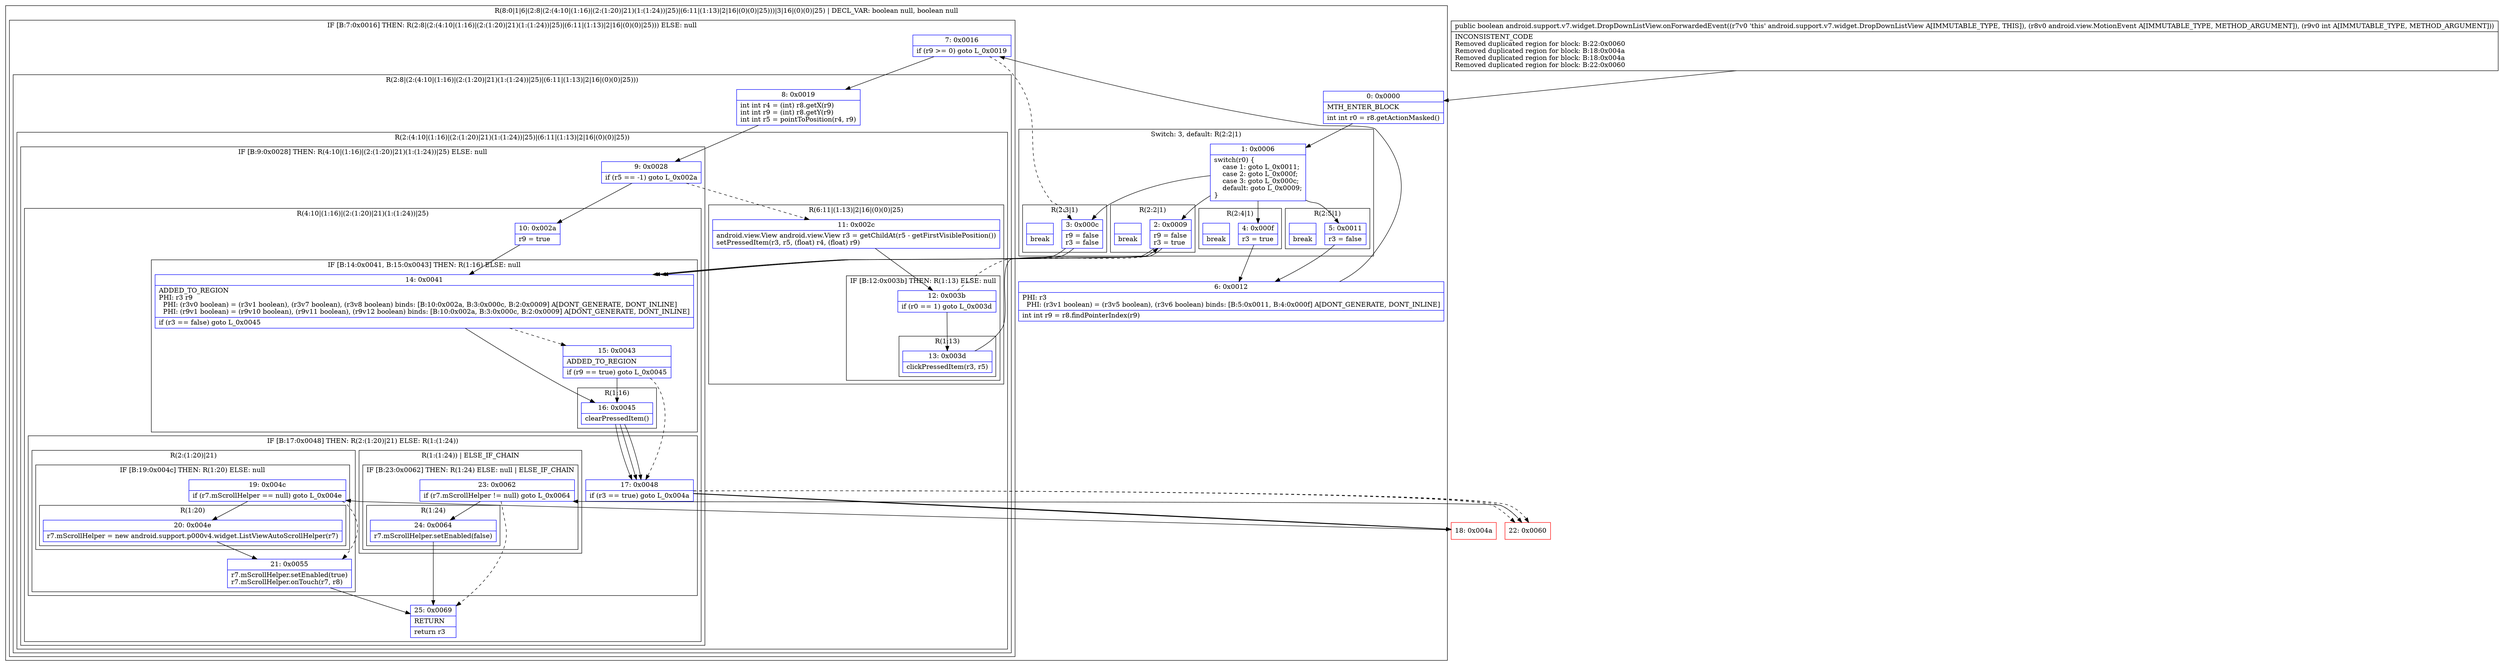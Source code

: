 digraph "CFG forandroid.support.v7.widget.DropDownListView.onForwardedEvent(Landroid\/view\/MotionEvent;I)Z" {
subgraph cluster_Region_1147516855 {
label = "R(8:0|1|6|(2:8|(2:(4:10|(1:16)|(2:(1:20)|21)(1:(1:24))|25)|(6:11|(1:13)|2|16|(0)(0)|25)))|3|16|(0)(0)|25) | DECL_VAR: boolean null, boolean null\l";
node [shape=record,color=blue];
Node_0 [shape=record,label="{0\:\ 0x0000|MTH_ENTER_BLOCK\l|int int r0 = r8.getActionMasked()\l}"];
subgraph cluster_SwitchRegion_748620530 {
label = "Switch: 3, default: R(2:2|1)";
node [shape=record,color=blue];
Node_1 [shape=record,label="{1\:\ 0x0006|switch(r0) \{\l    case 1: goto L_0x0011;\l    case 2: goto L_0x000f;\l    case 3: goto L_0x000c;\l    default: goto L_0x0009;\l\}\l}"];
subgraph cluster_Region_1002387032 {
label = "R(2:5|1)";
node [shape=record,color=blue];
Node_5 [shape=record,label="{5\:\ 0x0011|r3 = false\l}"];
Node_InsnContainer_573381697 [shape=record,label="{|break\l}"];
}
subgraph cluster_Region_1214995205 {
label = "R(2:4|1)";
node [shape=record,color=blue];
Node_4 [shape=record,label="{4\:\ 0x000f|r3 = true\l}"];
Node_InsnContainer_1248282934 [shape=record,label="{|break\l}"];
}
subgraph cluster_Region_336389495 {
label = "R(2:3|1)";
node [shape=record,color=blue];
Node_3 [shape=record,label="{3\:\ 0x000c|r9 = false\lr3 = false\l}"];
Node_InsnContainer_675145821 [shape=record,label="{|break\l}"];
}
subgraph cluster_Region_1083221406 {
label = "R(2:2|1)";
node [shape=record,color=blue];
Node_2 [shape=record,label="{2\:\ 0x0009|r9 = false\lr3 = true\l}"];
Node_InsnContainer_1973342578 [shape=record,label="{|break\l}"];
}
}
Node_6 [shape=record,label="{6\:\ 0x0012|PHI: r3 \l  PHI: (r3v1 boolean) = (r3v5 boolean), (r3v6 boolean) binds: [B:5:0x0011, B:4:0x000f] A[DONT_GENERATE, DONT_INLINE]\l|int int r9 = r8.findPointerIndex(r9)\l}"];
subgraph cluster_IfRegion_227720131 {
label = "IF [B:7:0x0016] THEN: R(2:8|(2:(4:10|(1:16)|(2:(1:20)|21)(1:(1:24))|25)|(6:11|(1:13)|2|16|(0)(0)|25))) ELSE: null";
node [shape=record,color=blue];
Node_7 [shape=record,label="{7\:\ 0x0016|if (r9 \>= 0) goto L_0x0019\l}"];
subgraph cluster_Region_1315539659 {
label = "R(2:8|(2:(4:10|(1:16)|(2:(1:20)|21)(1:(1:24))|25)|(6:11|(1:13)|2|16|(0)(0)|25)))";
node [shape=record,color=blue];
Node_8 [shape=record,label="{8\:\ 0x0019|int int r4 = (int) r8.getX(r9)\lint int r9 = (int) r8.getY(r9)\lint int r5 = pointToPosition(r4, r9)\l}"];
subgraph cluster_Region_1067123860 {
label = "R(2:(4:10|(1:16)|(2:(1:20)|21)(1:(1:24))|25)|(6:11|(1:13)|2|16|(0)(0)|25))";
node [shape=record,color=blue];
subgraph cluster_IfRegion_203843752 {
label = "IF [B:9:0x0028] THEN: R(4:10|(1:16)|(2:(1:20)|21)(1:(1:24))|25) ELSE: null";
node [shape=record,color=blue];
Node_9 [shape=record,label="{9\:\ 0x0028|if (r5 == \-1) goto L_0x002a\l}"];
subgraph cluster_Region_2101165416 {
label = "R(4:10|(1:16)|(2:(1:20)|21)(1:(1:24))|25)";
node [shape=record,color=blue];
Node_10 [shape=record,label="{10\:\ 0x002a|r9 = true\l}"];
subgraph cluster_IfRegion_1329972392 {
label = "IF [B:14:0x0041, B:15:0x0043] THEN: R(1:16) ELSE: null";
node [shape=record,color=blue];
Node_14 [shape=record,label="{14\:\ 0x0041|ADDED_TO_REGION\lPHI: r3 r9 \l  PHI: (r3v0 boolean) = (r3v1 boolean), (r3v7 boolean), (r3v8 boolean) binds: [B:10:0x002a, B:3:0x000c, B:2:0x0009] A[DONT_GENERATE, DONT_INLINE]\l  PHI: (r9v1 boolean) = (r9v10 boolean), (r9v11 boolean), (r9v12 boolean) binds: [B:10:0x002a, B:3:0x000c, B:2:0x0009] A[DONT_GENERATE, DONT_INLINE]\l|if (r3 == false) goto L_0x0045\l}"];
Node_15 [shape=record,label="{15\:\ 0x0043|ADDED_TO_REGION\l|if (r9 == true) goto L_0x0045\l}"];
subgraph cluster_Region_150843933 {
label = "R(1:16)";
node [shape=record,color=blue];
Node_16 [shape=record,label="{16\:\ 0x0045|clearPressedItem()\l}"];
}
}
subgraph cluster_IfRegion_191625009 {
label = "IF [B:17:0x0048] THEN: R(2:(1:20)|21) ELSE: R(1:(1:24))";
node [shape=record,color=blue];
Node_17 [shape=record,label="{17\:\ 0x0048|if (r3 == true) goto L_0x004a\l}"];
subgraph cluster_Region_1823731052 {
label = "R(2:(1:20)|21)";
node [shape=record,color=blue];
subgraph cluster_IfRegion_229770454 {
label = "IF [B:19:0x004c] THEN: R(1:20) ELSE: null";
node [shape=record,color=blue];
Node_19 [shape=record,label="{19\:\ 0x004c|if (r7.mScrollHelper == null) goto L_0x004e\l}"];
subgraph cluster_Region_1757032999 {
label = "R(1:20)";
node [shape=record,color=blue];
Node_20 [shape=record,label="{20\:\ 0x004e|r7.mScrollHelper = new android.support.p000v4.widget.ListViewAutoScrollHelper(r7)\l}"];
}
}
Node_21 [shape=record,label="{21\:\ 0x0055|r7.mScrollHelper.setEnabled(true)\lr7.mScrollHelper.onTouch(r7, r8)\l}"];
}
subgraph cluster_Region_1010602622 {
label = "R(1:(1:24)) | ELSE_IF_CHAIN\l";
node [shape=record,color=blue];
subgraph cluster_IfRegion_1326956568 {
label = "IF [B:23:0x0062] THEN: R(1:24) ELSE: null | ELSE_IF_CHAIN\l";
node [shape=record,color=blue];
Node_23 [shape=record,label="{23\:\ 0x0062|if (r7.mScrollHelper != null) goto L_0x0064\l}"];
subgraph cluster_Region_1377761688 {
label = "R(1:24)";
node [shape=record,color=blue];
Node_24 [shape=record,label="{24\:\ 0x0064|r7.mScrollHelper.setEnabled(false)\l}"];
}
}
}
}
Node_25 [shape=record,label="{25\:\ 0x0069|RETURN\l|return r3\l}"];
}
}
subgraph cluster_Region_805148850 {
label = "R(6:11|(1:13)|2|16|(0)(0)|25)";
node [shape=record,color=blue];
Node_11 [shape=record,label="{11\:\ 0x002c|android.view.View android.view.View r3 = getChildAt(r5 \- getFirstVisiblePosition())\lsetPressedItem(r3, r5, (float) r4, (float) r9)\l}"];
subgraph cluster_IfRegion_486436761 {
label = "IF [B:12:0x003b] THEN: R(1:13) ELSE: null";
node [shape=record,color=blue];
Node_12 [shape=record,label="{12\:\ 0x003b|if (r0 == 1) goto L_0x003d\l}"];
subgraph cluster_Region_512211290 {
label = "R(1:13)";
node [shape=record,color=blue];
Node_13 [shape=record,label="{13\:\ 0x003d|clickPressedItem(r3, r5)\l}"];
}
}
Node_2 [shape=record,label="{2\:\ 0x0009|r9 = false\lr3 = true\l}"];
Node_16 [shape=record,label="{16\:\ 0x0045|clearPressedItem()\l}"];
subgraph cluster_IfRegion_1804391158 {
label = "IF [B:17:0x0048] THEN: R(0) ELSE: R(0)";
node [shape=record,color=blue];
Node_17 [shape=record,label="{17\:\ 0x0048|if (r3 == true) goto L_0x004a\l}"];
subgraph cluster_Region_872088219 {
label = "R(0)";
node [shape=record,color=blue];
}
subgraph cluster_Region_1117590524 {
label = "R(0)";
node [shape=record,color=blue];
}
}
Node_25 [shape=record,label="{25\:\ 0x0069|RETURN\l|return r3\l}"];
}
}
}
}
Node_3 [shape=record,label="{3\:\ 0x000c|r9 = false\lr3 = false\l}"];
Node_16 [shape=record,label="{16\:\ 0x0045|clearPressedItem()\l}"];
subgraph cluster_IfRegion_1743450126 {
label = "IF [B:17:0x0048] THEN: R(0) ELSE: R(0)";
node [shape=record,color=blue];
Node_17 [shape=record,label="{17\:\ 0x0048|if (r3 == true) goto L_0x004a\l}"];
subgraph cluster_Region_1786549607 {
label = "R(0)";
node [shape=record,color=blue];
}
subgraph cluster_Region_24685929 {
label = "R(0)";
node [shape=record,color=blue];
}
}
Node_25 [shape=record,label="{25\:\ 0x0069|RETURN\l|return r3\l}"];
}
Node_18 [shape=record,color=red,label="{18\:\ 0x004a}"];
Node_22 [shape=record,color=red,label="{22\:\ 0x0060}"];
MethodNode[shape=record,label="{public boolean android.support.v7.widget.DropDownListView.onForwardedEvent((r7v0 'this' android.support.v7.widget.DropDownListView A[IMMUTABLE_TYPE, THIS]), (r8v0 android.view.MotionEvent A[IMMUTABLE_TYPE, METHOD_ARGUMENT]), (r9v0 int A[IMMUTABLE_TYPE, METHOD_ARGUMENT]))  | INCONSISTENT_CODE\lRemoved duplicated region for block: B:22:0x0060 \lRemoved duplicated region for block: B:18:0x004a \lRemoved duplicated region for block: B:18:0x004a \lRemoved duplicated region for block: B:22:0x0060 \l}"];
MethodNode -> Node_0;
Node_0 -> Node_1;
Node_1 -> Node_2;
Node_1 -> Node_3;
Node_1 -> Node_4;
Node_1 -> Node_5;
Node_5 -> Node_6;
Node_4 -> Node_6;
Node_3 -> Node_14;
Node_2 -> Node_14;
Node_6 -> Node_7;
Node_7 -> Node_8;
Node_7 -> Node_3[style=dashed];
Node_8 -> Node_9;
Node_9 -> Node_10;
Node_9 -> Node_11[style=dashed];
Node_10 -> Node_14;
Node_14 -> Node_15[style=dashed];
Node_14 -> Node_16;
Node_15 -> Node_16;
Node_15 -> Node_17[style=dashed];
Node_16 -> Node_17;
Node_17 -> Node_18;
Node_17 -> Node_22[style=dashed];
Node_19 -> Node_20;
Node_19 -> Node_21[style=dashed];
Node_20 -> Node_21;
Node_21 -> Node_25;
Node_23 -> Node_24;
Node_23 -> Node_25[style=dashed];
Node_24 -> Node_25;
Node_11 -> Node_12;
Node_12 -> Node_2[style=dashed];
Node_12 -> Node_13;
Node_13 -> Node_2;
Node_2 -> Node_14;
Node_16 -> Node_17;
Node_17 -> Node_18;
Node_17 -> Node_22[style=dashed];
Node_3 -> Node_14;
Node_16 -> Node_17;
Node_17 -> Node_18;
Node_17 -> Node_22[style=dashed];
Node_18 -> Node_19;
Node_22 -> Node_23;
}

